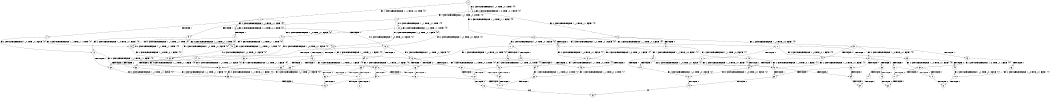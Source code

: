 digraph BCG {
size = "7, 10.5";
center = TRUE;
node [shape = circle];
0 [peripheries = 2];
0 -> 1 [label = "EX !1 !ATOMIC_EXCH_BRANCH (1, +1, TRUE, +0, 2, TRUE) !{0}"];
0 -> 2 [label = "EX !2 !ATOMIC_EXCH_BRANCH (1, +0, TRUE, +0, 1, TRUE) !{0}"];
0 -> 3 [label = "EX !0 !ATOMIC_EXCH_BRANCH (1, +1, TRUE, +1, 1, FALSE) !{0}"];
1 -> 4 [label = "TERMINATE !1"];
1 -> 5 [label = "EX !2 !ATOMIC_EXCH_BRANCH (1, +0, TRUE, +0, 1, FALSE) !{0}"];
1 -> 6 [label = "EX !0 !ATOMIC_EXCH_BRANCH (1, +1, TRUE, +1, 1, TRUE) !{0}"];
2 -> 7 [label = "EX !1 !ATOMIC_EXCH_BRANCH (1, +1, TRUE, +0, 2, TRUE) !{0}"];
2 -> 8 [label = "EX !0 !ATOMIC_EXCH_BRANCH (1, +1, TRUE, +1, 1, FALSE) !{0}"];
2 -> 2 [label = "EX !2 !ATOMIC_EXCH_BRANCH (1, +0, TRUE, +0, 1, TRUE) !{0}"];
3 -> 9 [label = "TERMINATE !0"];
3 -> 10 [label = "EX !1 !ATOMIC_EXCH_BRANCH (1, +1, TRUE, +0, 2, FALSE) !{0}"];
3 -> 11 [label = "EX !2 !ATOMIC_EXCH_BRANCH (1, +0, TRUE, +0, 1, FALSE) !{0}"];
4 -> 12 [label = "EX !2 !ATOMIC_EXCH_BRANCH (1, +0, TRUE, +0, 1, FALSE) !{0}"];
4 -> 13 [label = "EX !0 !ATOMIC_EXCH_BRANCH (1, +1, TRUE, +1, 1, TRUE) !{0}"];
5 -> 14 [label = "TERMINATE !1"];
5 -> 15 [label = "TERMINATE !2"];
5 -> 16 [label = "EX !0 !ATOMIC_EXCH_BRANCH (1, +1, TRUE, +1, 1, FALSE) !{0}"];
6 -> 17 [label = "TERMINATE !1"];
6 -> 18 [label = "EX !2 !ATOMIC_EXCH_BRANCH (1, +0, TRUE, +0, 1, FALSE) !{0}"];
6 -> 6 [label = "EX !0 !ATOMIC_EXCH_BRANCH (1, +1, TRUE, +1, 1, TRUE) !{0}"];
7 -> 19 [label = "TERMINATE !1"];
7 -> 20 [label = "EX !0 !ATOMIC_EXCH_BRANCH (1, +1, TRUE, +1, 1, TRUE) !{0}"];
7 -> 5 [label = "EX !2 !ATOMIC_EXCH_BRANCH (1, +0, TRUE, +0, 1, FALSE) !{0}"];
8 -> 21 [label = "TERMINATE !0"];
8 -> 22 [label = "EX !1 !ATOMIC_EXCH_BRANCH (1, +1, TRUE, +0, 2, FALSE) !{0}"];
8 -> 11 [label = "EX !2 !ATOMIC_EXCH_BRANCH (1, +0, TRUE, +0, 1, FALSE) !{0}"];
9 -> 23 [label = "EX !2 !ATOMIC_EXCH_BRANCH (1, +0, TRUE, +0, 1, FALSE) !{1}"];
9 -> 24 [label = "EX !1 !ATOMIC_EXCH_BRANCH (1, +1, TRUE, +0, 2, FALSE) !{1}"];
10 -> 25 [label = "TERMINATE !1"];
10 -> 26 [label = "TERMINATE !0"];
10 -> 27 [label = "EX !2 !ATOMIC_EXCH_BRANCH (1, +0, TRUE, +0, 1, FALSE) !{0}"];
11 -> 28 [label = "TERMINATE !2"];
11 -> 29 [label = "TERMINATE !0"];
11 -> 16 [label = "EX !1 !ATOMIC_EXCH_BRANCH (1, +1, TRUE, +0, 2, TRUE) !{0}"];
12 -> 30 [label = "TERMINATE !2"];
12 -> 31 [label = "EX !0 !ATOMIC_EXCH_BRANCH (1, +1, TRUE, +1, 1, FALSE) !{0}"];
13 -> 32 [label = "EX !2 !ATOMIC_EXCH_BRANCH (1, +0, TRUE, +0, 1, FALSE) !{0}"];
13 -> 13 [label = "EX !0 !ATOMIC_EXCH_BRANCH (1, +1, TRUE, +1, 1, TRUE) !{0}"];
14 -> 30 [label = "TERMINATE !2"];
14 -> 31 [label = "EX !0 !ATOMIC_EXCH_BRANCH (1, +1, TRUE, +1, 1, FALSE) !{0}"];
15 -> 33 [label = "TERMINATE !1"];
15 -> 34 [label = "EX !0 !ATOMIC_EXCH_BRANCH (1, +1, TRUE, +1, 1, FALSE) !{0}"];
16 -> 35 [label = "TERMINATE !1"];
16 -> 36 [label = "TERMINATE !2"];
16 -> 37 [label = "TERMINATE !0"];
17 -> 32 [label = "EX !2 !ATOMIC_EXCH_BRANCH (1, +0, TRUE, +0, 1, FALSE) !{0}"];
17 -> 13 [label = "EX !0 !ATOMIC_EXCH_BRANCH (1, +1, TRUE, +1, 1, TRUE) !{0}"];
18 -> 38 [label = "TERMINATE !1"];
18 -> 39 [label = "TERMINATE !2"];
18 -> 16 [label = "EX !0 !ATOMIC_EXCH_BRANCH (1, +1, TRUE, +1, 1, FALSE) !{0}"];
19 -> 40 [label = "EX !0 !ATOMIC_EXCH_BRANCH (1, +1, TRUE, +1, 1, TRUE) !{0}"];
19 -> 12 [label = "EX !2 !ATOMIC_EXCH_BRANCH (1, +0, TRUE, +0, 1, FALSE) !{0}"];
20 -> 41 [label = "TERMINATE !1"];
20 -> 18 [label = "EX !2 !ATOMIC_EXCH_BRANCH (1, +0, TRUE, +0, 1, FALSE) !{0}"];
20 -> 20 [label = "EX !0 !ATOMIC_EXCH_BRANCH (1, +1, TRUE, +1, 1, TRUE) !{0}"];
21 -> 42 [label = "EX !1 !ATOMIC_EXCH_BRANCH (1, +1, TRUE, +0, 2, FALSE) !{1}"];
21 -> 23 [label = "EX !2 !ATOMIC_EXCH_BRANCH (1, +0, TRUE, +0, 1, FALSE) !{1}"];
22 -> 43 [label = "TERMINATE !1"];
22 -> 44 [label = "TERMINATE !0"];
22 -> 27 [label = "EX !2 !ATOMIC_EXCH_BRANCH (1, +0, TRUE, +0, 1, FALSE) !{0}"];
23 -> 45 [label = "TERMINATE !2"];
23 -> 46 [label = "EX !1 !ATOMIC_EXCH_BRANCH (1, +1, TRUE, +0, 2, TRUE) !{1}"];
24 -> 47 [label = "TERMINATE !1"];
24 -> 48 [label = "EX !2 !ATOMIC_EXCH_BRANCH (1, +0, TRUE, +0, 1, FALSE) !{1}"];
25 -> 49 [label = "TERMINATE !0"];
25 -> 50 [label = "EX !2 !ATOMIC_EXCH_BRANCH (1, +0, TRUE, +0, 1, FALSE) !{0}"];
26 -> 47 [label = "TERMINATE !1"];
26 -> 48 [label = "EX !2 !ATOMIC_EXCH_BRANCH (1, +0, TRUE, +0, 1, FALSE) !{1}"];
27 -> 51 [label = "TERMINATE !1"];
27 -> 52 [label = "TERMINATE !2"];
27 -> 53 [label = "TERMINATE !0"];
28 -> 54 [label = "TERMINATE !0"];
28 -> 34 [label = "EX !1 !ATOMIC_EXCH_BRANCH (1, +1, TRUE, +0, 2, TRUE) !{0}"];
29 -> 45 [label = "TERMINATE !2"];
29 -> 46 [label = "EX !1 !ATOMIC_EXCH_BRANCH (1, +1, TRUE, +0, 2, TRUE) !{1}"];
30 -> 55 [label = "EX !0 !ATOMIC_EXCH_BRANCH (1, +1, TRUE, +1, 1, FALSE) !{0}"];
31 -> 56 [label = "TERMINATE !2"];
31 -> 57 [label = "TERMINATE !0"];
32 -> 58 [label = "TERMINATE !2"];
32 -> 31 [label = "EX !0 !ATOMIC_EXCH_BRANCH (1, +1, TRUE, +1, 1, FALSE) !{0}"];
33 -> 55 [label = "EX !0 !ATOMIC_EXCH_BRANCH (1, +1, TRUE, +1, 1, FALSE) !{0}"];
34 -> 59 [label = "TERMINATE !1"];
34 -> 60 [label = "TERMINATE !0"];
35 -> 56 [label = "TERMINATE !2"];
35 -> 57 [label = "TERMINATE !0"];
36 -> 59 [label = "TERMINATE !1"];
36 -> 60 [label = "TERMINATE !0"];
37 -> 61 [label = "TERMINATE !1"];
37 -> 62 [label = "TERMINATE !2"];
38 -> 58 [label = "TERMINATE !2"];
38 -> 31 [label = "EX !0 !ATOMIC_EXCH_BRANCH (1, +1, TRUE, +1, 1, FALSE) !{0}"];
39 -> 63 [label = "TERMINATE !1"];
39 -> 34 [label = "EX !0 !ATOMIC_EXCH_BRANCH (1, +1, TRUE, +1, 1, FALSE) !{0}"];
40 -> 32 [label = "EX !2 !ATOMIC_EXCH_BRANCH (1, +0, TRUE, +0, 1, FALSE) !{0}"];
40 -> 40 [label = "EX !0 !ATOMIC_EXCH_BRANCH (1, +1, TRUE, +1, 1, TRUE) !{0}"];
41 -> 32 [label = "EX !2 !ATOMIC_EXCH_BRANCH (1, +0, TRUE, +0, 1, FALSE) !{0}"];
41 -> 40 [label = "EX !0 !ATOMIC_EXCH_BRANCH (1, +1, TRUE, +1, 1, TRUE) !{0}"];
42 -> 64 [label = "TERMINATE !1"];
42 -> 48 [label = "EX !2 !ATOMIC_EXCH_BRANCH (1, +0, TRUE, +0, 1, FALSE) !{1}"];
43 -> 65 [label = "TERMINATE !0"];
43 -> 50 [label = "EX !2 !ATOMIC_EXCH_BRANCH (1, +0, TRUE, +0, 1, FALSE) !{0}"];
44 -> 64 [label = "TERMINATE !1"];
44 -> 48 [label = "EX !2 !ATOMIC_EXCH_BRANCH (1, +0, TRUE, +0, 1, FALSE) !{1}"];
45 -> 66 [label = "EX !1 !ATOMIC_EXCH_BRANCH (1, +1, TRUE, +0, 2, TRUE) !{1}"];
46 -> 61 [label = "TERMINATE !1"];
46 -> 62 [label = "TERMINATE !2"];
47 -> 67 [label = "EX !2 !ATOMIC_EXCH_BRANCH (1, +0, TRUE, +0, 1, FALSE) !{2}"];
48 -> 68 [label = "TERMINATE !1"];
48 -> 69 [label = "TERMINATE !2"];
49 -> 70 [label = "EX !2 !ATOMIC_EXCH_BRANCH (1, +0, TRUE, +0, 1, FALSE) !{1}"];
50 -> 71 [label = "TERMINATE !2"];
50 -> 72 [label = "TERMINATE !0"];
51 -> 71 [label = "TERMINATE !2"];
51 -> 72 [label = "TERMINATE !0"];
52 -> 73 [label = "TERMINATE !1"];
52 -> 74 [label = "TERMINATE !0"];
53 -> 68 [label = "TERMINATE !1"];
53 -> 69 [label = "TERMINATE !2"];
54 -> 66 [label = "EX !1 !ATOMIC_EXCH_BRANCH (1, +1, TRUE, +0, 2, TRUE) !{1}"];
55 -> 75 [label = "TERMINATE !0"];
56 -> 75 [label = "TERMINATE !0"];
57 -> 76 [label = "TERMINATE !2"];
58 -> 55 [label = "EX !0 !ATOMIC_EXCH_BRANCH (1, +1, TRUE, +1, 1, FALSE) !{0}"];
59 -> 75 [label = "TERMINATE !0"];
60 -> 77 [label = "TERMINATE !1"];
61 -> 78 [label = "TERMINATE !2"];
62 -> 77 [label = "TERMINATE !1"];
63 -> 55 [label = "EX !0 !ATOMIC_EXCH_BRANCH (1, +1, TRUE, +1, 1, FALSE) !{0}"];
64 -> 67 [label = "EX !2 !ATOMIC_EXCH_BRANCH (1, +0, TRUE, +0, 1, FALSE) !{2}"];
65 -> 70 [label = "EX !2 !ATOMIC_EXCH_BRANCH (1, +0, TRUE, +0, 1, FALSE) !{1}"];
66 -> 77 [label = "TERMINATE !1"];
67 -> 79 [label = "TERMINATE !2"];
68 -> 79 [label = "TERMINATE !2"];
69 -> 80 [label = "TERMINATE !1"];
70 -> 81 [label = "TERMINATE !2"];
71 -> 82 [label = "TERMINATE !0"];
72 -> 81 [label = "TERMINATE !2"];
73 -> 82 [label = "TERMINATE !0"];
74 -> 80 [label = "TERMINATE !1"];
78 -> 83 [label = "exit"];
79 -> 83 [label = "exit"];
}
